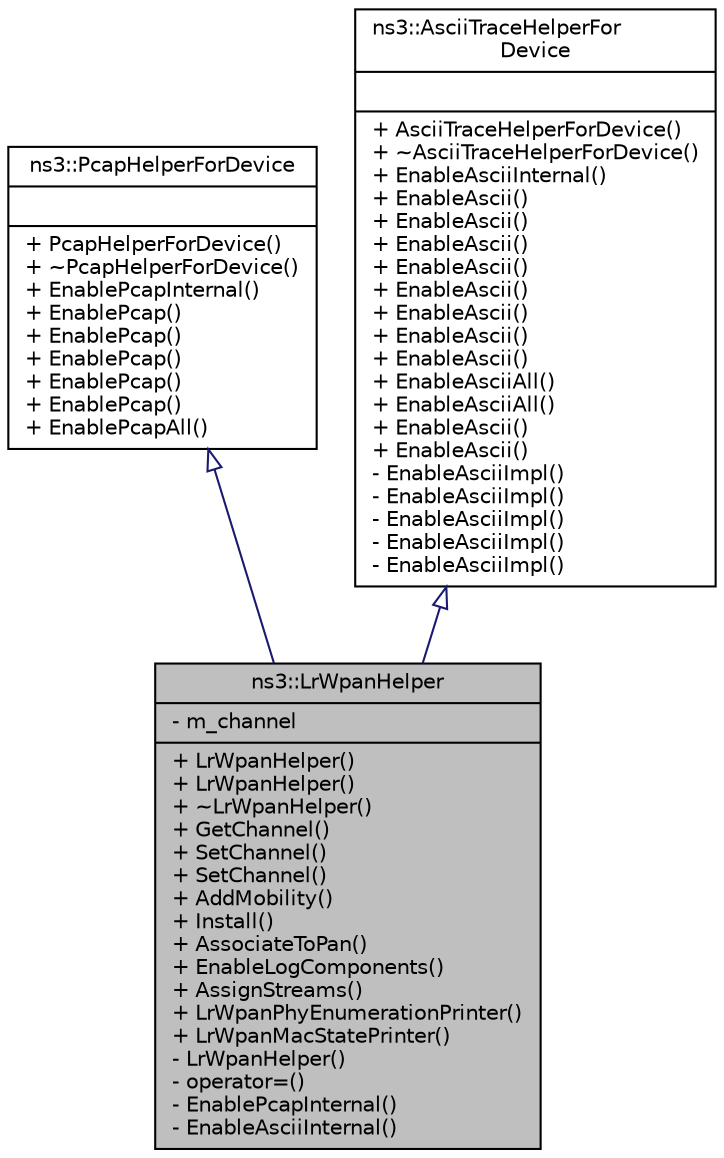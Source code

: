 digraph "ns3::LrWpanHelper"
{
  edge [fontname="Helvetica",fontsize="10",labelfontname="Helvetica",labelfontsize="10"];
  node [fontname="Helvetica",fontsize="10",shape=record];
  Node1 [label="{ns3::LrWpanHelper\n|- m_channel\l|+ LrWpanHelper()\l+ LrWpanHelper()\l+ ~LrWpanHelper()\l+ GetChannel()\l+ SetChannel()\l+ SetChannel()\l+ AddMobility()\l+ Install()\l+ AssociateToPan()\l+ EnableLogComponents()\l+ AssignStreams()\l+ LrWpanPhyEnumerationPrinter()\l+ LrWpanMacStatePrinter()\l- LrWpanHelper()\l- operator=()\l- EnablePcapInternal()\l- EnableAsciiInternal()\l}",height=0.2,width=0.4,color="black", fillcolor="grey75", style="filled", fontcolor="black"];
  Node2 -> Node1 [dir="back",color="midnightblue",fontsize="10",style="solid",arrowtail="onormal"];
  Node2 [label="{ns3::PcapHelperForDevice\n||+ PcapHelperForDevice()\l+ ~PcapHelperForDevice()\l+ EnablePcapInternal()\l+ EnablePcap()\l+ EnablePcap()\l+ EnablePcap()\l+ EnablePcap()\l+ EnablePcap()\l+ EnablePcapAll()\l}",height=0.2,width=0.4,color="black", fillcolor="white", style="filled",URL="$d5/d03/classns3_1_1PcapHelperForDevice.html",tooltip="Base class providing common user-level pcap operations for helpers representing net devices..."];
  Node3 -> Node1 [dir="back",color="midnightblue",fontsize="10",style="solid",arrowtail="onormal"];
  Node3 [label="{ns3::AsciiTraceHelperFor\lDevice\n||+ AsciiTraceHelperForDevice()\l+ ~AsciiTraceHelperForDevice()\l+ EnableAsciiInternal()\l+ EnableAscii()\l+ EnableAscii()\l+ EnableAscii()\l+ EnableAscii()\l+ EnableAscii()\l+ EnableAscii()\l+ EnableAscii()\l+ EnableAscii()\l+ EnableAsciiAll()\l+ EnableAsciiAll()\l+ EnableAscii()\l+ EnableAscii()\l- EnableAsciiImpl()\l- EnableAsciiImpl()\l- EnableAsciiImpl()\l- EnableAsciiImpl()\l- EnableAsciiImpl()\l}",height=0.2,width=0.4,color="black", fillcolor="white", style="filled",URL="$dd/daf/classns3_1_1AsciiTraceHelperForDevice.html",tooltip="Base class providing common user-level ascii trace operations for helpers representing net devices..."];
}

